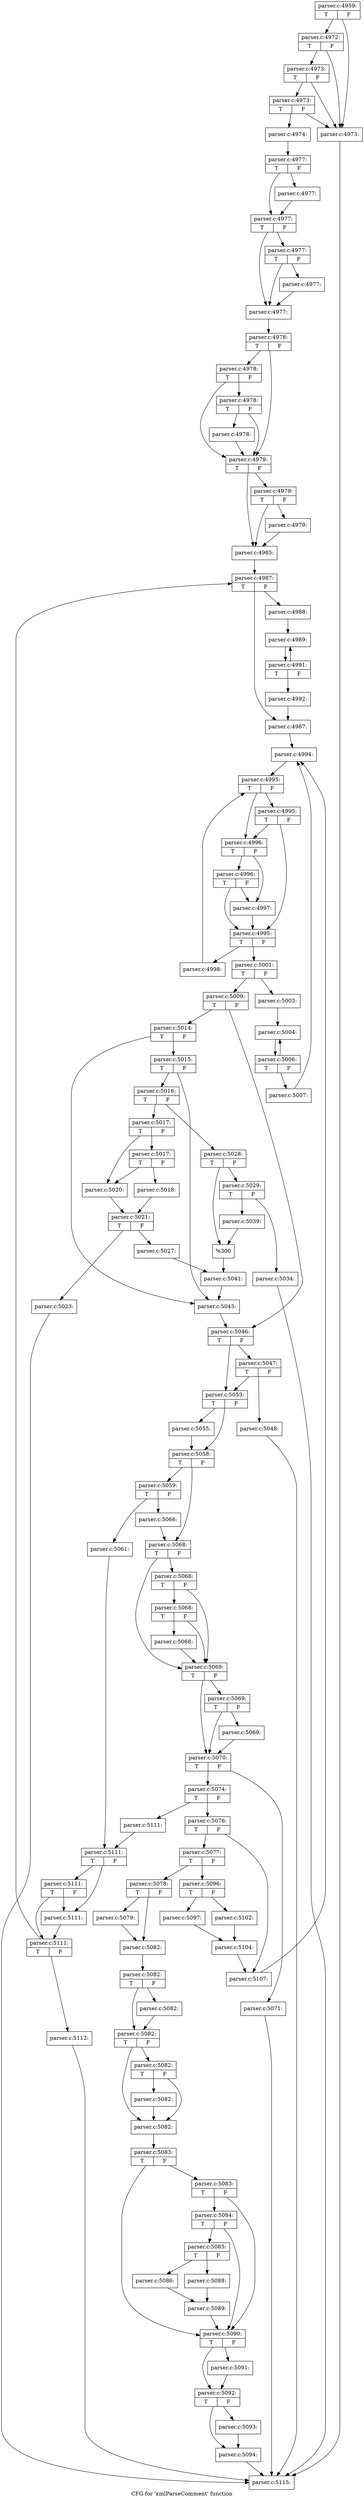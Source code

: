 digraph "CFG for 'xmlParseComment' function" {
	label="CFG for 'xmlParseComment' function";

	Node0x57199e0 [shape=record,label="{parser.c:4959:|{<s0>T|<s1>F}}"];
	Node0x57199e0 -> Node0x597bdc0;
	Node0x57199e0 -> Node0x597bf60;
	Node0x597bf60 [shape=record,label="{parser.c:4972:|{<s0>T|<s1>F}}"];
	Node0x597bf60 -> Node0x597bdc0;
	Node0x597bf60 -> Node0x597bee0;
	Node0x597bee0 [shape=record,label="{parser.c:4973:|{<s0>T|<s1>F}}"];
	Node0x597bee0 -> Node0x597bdc0;
	Node0x597bee0 -> Node0x597be60;
	Node0x597be60 [shape=record,label="{parser.c:4973:|{<s0>T|<s1>F}}"];
	Node0x597be60 -> Node0x597bdc0;
	Node0x597be60 -> Node0x597be10;
	Node0x597bdc0 [shape=record,label="{parser.c:4973:}"];
	Node0x597bdc0 -> Node0x594b530;
	Node0x597be10 [shape=record,label="{parser.c:4974:}"];
	Node0x597be10 -> Node0x597df00;
	Node0x597df00 [shape=record,label="{parser.c:4977:|{<s0>T|<s1>F}}"];
	Node0x597df00 -> Node0x597e9d0;
	Node0x597df00 -> Node0x597ea20;
	Node0x597e9d0 [shape=record,label="{parser.c:4977:}"];
	Node0x597e9d0 -> Node0x597ea20;
	Node0x597ea20 [shape=record,label="{parser.c:4977:|{<s0>T|<s1>F}}"];
	Node0x597ea20 -> Node0x597f100;
	Node0x597ea20 -> Node0x597f0b0;
	Node0x597f100 [shape=record,label="{parser.c:4977:|{<s0>T|<s1>F}}"];
	Node0x597f100 -> Node0x597f060;
	Node0x597f100 -> Node0x597f0b0;
	Node0x597f060 [shape=record,label="{parser.c:4977:}"];
	Node0x597f060 -> Node0x597f0b0;
	Node0x597f0b0 [shape=record,label="{parser.c:4977:}"];
	Node0x597f0b0 -> Node0x597de60;
	Node0x597de60 [shape=record,label="{parser.c:4978:|{<s0>T|<s1>F}}"];
	Node0x597de60 -> Node0x597fc10;
	Node0x597de60 -> Node0x597fb40;
	Node0x597fc10 [shape=record,label="{parser.c:4978:|{<s0>T|<s1>F}}"];
	Node0x597fc10 -> Node0x597fb90;
	Node0x597fc10 -> Node0x597fb40;
	Node0x597fb90 [shape=record,label="{parser.c:4978:|{<s0>T|<s1>F}}"];
	Node0x597fb90 -> Node0x597deb0;
	Node0x597fb90 -> Node0x597fb40;
	Node0x597deb0 [shape=record,label="{parser.c:4978:}"];
	Node0x597deb0 -> Node0x597fb40;
	Node0x597fb40 [shape=record,label="{parser.c:4979:|{<s0>T|<s1>F}}"];
	Node0x597fb40 -> Node0x5980ef0;
	Node0x597fb40 -> Node0x5980ea0;
	Node0x5980ef0 [shape=record,label="{parser.c:4979:|{<s0>T|<s1>F}}"];
	Node0x5980ef0 -> Node0x5980e50;
	Node0x5980ef0 -> Node0x5980ea0;
	Node0x5980e50 [shape=record,label="{parser.c:4979:}"];
	Node0x5980e50 -> Node0x5980ea0;
	Node0x5980ea0 [shape=record,label="{parser.c:4985:}"];
	Node0x5980ea0 -> Node0x5981ee0;
	Node0x5981ee0 [shape=record,label="{parser.c:4987:|{<s0>T|<s1>F}}"];
	Node0x5981ee0 -> Node0x56edce0;
	Node0x5981ee0 -> Node0x56edd30;
	Node0x56edce0 [shape=record,label="{parser.c:4988:}"];
	Node0x56edce0 -> Node0x56ee1e0;
	Node0x56ee1e0 [shape=record,label="{parser.c:4989:}"];
	Node0x56ee1e0 -> Node0x56ee190;
	Node0x56ee190 [shape=record,label="{parser.c:4991:|{<s0>T|<s1>F}}"];
	Node0x56ee190 -> Node0x56ee1e0;
	Node0x56ee190 -> Node0x56ee140;
	Node0x56ee140 [shape=record,label="{parser.c:4992:}"];
	Node0x56ee140 -> Node0x56edd30;
	Node0x56edd30 [shape=record,label="{parser.c:4987:}"];
	Node0x56edd30 -> Node0x5984d90;
	Node0x5984d90 [shape=record,label="{parser.c:4994:}"];
	Node0x5984d90 -> Node0x5985240;
	Node0x5985240 [shape=record,label="{parser.c:4995:|{<s0>T|<s1>F}}"];
	Node0x5985240 -> Node0x5985600;
	Node0x5985240 -> Node0x5985580;
	Node0x5985600 [shape=record,label="{parser.c:4995:|{<s0>T|<s1>F}}"];
	Node0x5985600 -> Node0x59854e0;
	Node0x5985600 -> Node0x5985580;
	Node0x5985580 [shape=record,label="{parser.c:4996:|{<s0>T|<s1>F}}"];
	Node0x5985580 -> Node0x5985bc0;
	Node0x5985580 -> Node0x5985530;
	Node0x5985bc0 [shape=record,label="{parser.c:4996:|{<s0>T|<s1>F}}"];
	Node0x5985bc0 -> Node0x59854e0;
	Node0x5985bc0 -> Node0x5985530;
	Node0x5985530 [shape=record,label="{parser.c:4997:}"];
	Node0x5985530 -> Node0x59854e0;
	Node0x59854e0 [shape=record,label="{parser.c:4995:|{<s0>T|<s1>F}}"];
	Node0x59854e0 -> Node0x5986220;
	Node0x59854e0 -> Node0x5985460;
	Node0x5986220 [shape=record,label="{parser.c:4998:}"];
	Node0x5986220 -> Node0x5985240;
	Node0x5985460 [shape=record,label="{parser.c:5001:|{<s0>T|<s1>F}}"];
	Node0x5985460 -> Node0x5986f60;
	Node0x5985460 -> Node0x5986fb0;
	Node0x5986f60 [shape=record,label="{parser.c:5003:}"];
	Node0x5986f60 -> Node0x5987490;
	Node0x5987490 [shape=record,label="{parser.c:5004:}"];
	Node0x5987490 -> Node0x5987440;
	Node0x5987440 [shape=record,label="{parser.c:5006:|{<s0>T|<s1>F}}"];
	Node0x5987440 -> Node0x5987490;
	Node0x5987440 -> Node0x59873f0;
	Node0x59873f0 [shape=record,label="{parser.c:5007:}"];
	Node0x59873f0 -> Node0x5984d90;
	Node0x5986fb0 [shape=record,label="{parser.c:5009:|{<s0>T|<s1>F}}"];
	Node0x5986fb0 -> Node0x5988a60;
	Node0x5986fb0 -> Node0x5988ab0;
	Node0x5988a60 [shape=record,label="{parser.c:5014:|{<s0>T|<s1>F}}"];
	Node0x5988a60 -> Node0x5988f10;
	Node0x5988a60 -> Node0x5988ec0;
	Node0x5988f10 [shape=record,label="{parser.c:5015:|{<s0>T|<s1>F}}"];
	Node0x5988f10 -> Node0x5988e70;
	Node0x5988f10 -> Node0x5988ec0;
	Node0x5988e70 [shape=record,label="{parser.c:5016:|{<s0>T|<s1>F}}"];
	Node0x5988e70 -> Node0x5989860;
	Node0x5988e70 -> Node0x5989900;
	Node0x5989860 [shape=record,label="{parser.c:5017:|{<s0>T|<s1>F}}"];
	Node0x5989860 -> Node0x5989d50;
	Node0x5989860 -> Node0x5989d00;
	Node0x5989d50 [shape=record,label="{parser.c:5017:|{<s0>T|<s1>F}}"];
	Node0x5989d50 -> Node0x5989c60;
	Node0x5989d50 -> Node0x5989d00;
	Node0x5989c60 [shape=record,label="{parser.c:5018:}"];
	Node0x5989c60 -> Node0x5989cb0;
	Node0x5989d00 [shape=record,label="{parser.c:5020:}"];
	Node0x5989d00 -> Node0x5989cb0;
	Node0x5989cb0 [shape=record,label="{parser.c:5021:|{<s0>T|<s1>F}}"];
	Node0x5989cb0 -> Node0x598ade0;
	Node0x5989cb0 -> Node0x598ae30;
	Node0x598ade0 [shape=record,label="{parser.c:5023:}"];
	Node0x598ade0 -> Node0x594b530;
	Node0x598ae30 [shape=record,label="{parser.c:5027:}"];
	Node0x598ae30 -> Node0x59898b0;
	Node0x5989900 [shape=record,label="{parser.c:5028:|{<s0>T|<s1>F}}"];
	Node0x5989900 -> Node0x598b8b0;
	Node0x5989900 -> Node0x598b900;
	Node0x598b8b0 [shape=record,label="{parser.c:5029:|{<s0>T|<s1>F}}"];
	Node0x598b8b0 -> Node0x598ca60;
	Node0x598b8b0 -> Node0x598cab0;
	Node0x598ca60 [shape=record,label="{parser.c:5034:}"];
	Node0x598ca60 -> Node0x594b530;
	Node0x598cab0 [shape=record,label="{parser.c:5039:}"];
	Node0x598cab0 -> Node0x598b900;
	Node0x598b900 [shape=record,label="{%300}"];
	Node0x598b900 -> Node0x59898b0;
	Node0x59898b0 [shape=record,label="{parser.c:5041:}"];
	Node0x59898b0 -> Node0x5988ec0;
	Node0x5988ec0 [shape=record,label="{parser.c:5045:}"];
	Node0x5988ec0 -> Node0x5988ab0;
	Node0x5988ab0 [shape=record,label="{parser.c:5046:|{<s0>T|<s1>F}}"];
	Node0x5988ab0 -> Node0x598e5e0;
	Node0x5988ab0 -> Node0x598e590;
	Node0x598e5e0 [shape=record,label="{parser.c:5047:|{<s0>T|<s1>F}}"];
	Node0x598e5e0 -> Node0x598ddc0;
	Node0x598e5e0 -> Node0x598e590;
	Node0x598ddc0 [shape=record,label="{parser.c:5048:}"];
	Node0x598ddc0 -> Node0x594b530;
	Node0x598e590 [shape=record,label="{parser.c:5053:|{<s0>T|<s1>F}}"];
	Node0x598e590 -> Node0x598feb0;
	Node0x598e590 -> Node0x598ff00;
	Node0x598feb0 [shape=record,label="{parser.c:5055:}"];
	Node0x598feb0 -> Node0x598ff00;
	Node0x598ff00 [shape=record,label="{parser.c:5058:|{<s0>T|<s1>F}}"];
	Node0x598ff00 -> Node0x5990da0;
	Node0x598ff00 -> Node0x5990df0;
	Node0x5990da0 [shape=record,label="{parser.c:5059:|{<s0>T|<s1>F}}"];
	Node0x5990da0 -> Node0x5991410;
	Node0x5990da0 -> Node0x5991460;
	Node0x5991410 [shape=record,label="{parser.c:5061:}"];
	Node0x5991410 -> Node0x5981e90;
	Node0x5991460 [shape=record,label="{parser.c:5066:}"];
	Node0x5991460 -> Node0x5990df0;
	Node0x5990df0 [shape=record,label="{parser.c:5068:|{<s0>T|<s1>F}}"];
	Node0x5990df0 -> Node0x5992ab0;
	Node0x5990df0 -> Node0x59929e0;
	Node0x5992ab0 [shape=record,label="{parser.c:5068:|{<s0>T|<s1>F}}"];
	Node0x5992ab0 -> Node0x5992a30;
	Node0x5992ab0 -> Node0x59929e0;
	Node0x5992a30 [shape=record,label="{parser.c:5068:|{<s0>T|<s1>F}}"];
	Node0x5992a30 -> Node0x5992990;
	Node0x5992a30 -> Node0x59929e0;
	Node0x5992990 [shape=record,label="{parser.c:5068:}"];
	Node0x5992990 -> Node0x59929e0;
	Node0x59929e0 [shape=record,label="{parser.c:5069:|{<s0>T|<s1>F}}"];
	Node0x59929e0 -> Node0x5993df0;
	Node0x59929e0 -> Node0x5993da0;
	Node0x5993df0 [shape=record,label="{parser.c:5069:|{<s0>T|<s1>F}}"];
	Node0x5993df0 -> Node0x5993d50;
	Node0x5993df0 -> Node0x5993da0;
	Node0x5993d50 [shape=record,label="{parser.c:5069:}"];
	Node0x5993d50 -> Node0x5993da0;
	Node0x5993da0 [shape=record,label="{parser.c:5070:|{<s0>T|<s1>F}}"];
	Node0x5993da0 -> Node0x59949e0;
	Node0x5993da0 -> Node0x5994a30;
	Node0x59949e0 [shape=record,label="{parser.c:5071:}"];
	Node0x59949e0 -> Node0x594b530;
	Node0x5994a30 [shape=record,label="{parser.c:5074:|{<s0>T|<s1>F}}"];
	Node0x5994a30 -> Node0x5995560;
	Node0x5994a30 -> Node0x59955b0;
	Node0x5995560 [shape=record,label="{parser.c:5076:|{<s0>T|<s1>F}}"];
	Node0x5995560 -> Node0x5995a60;
	Node0x5995560 -> Node0x5995ab0;
	Node0x5995a60 [shape=record,label="{parser.c:5077:|{<s0>T|<s1>F}}"];
	Node0x5995a60 -> Node0x5995f90;
	Node0x5995a60 -> Node0x5995fe0;
	Node0x5995f90 [shape=record,label="{parser.c:5078:|{<s0>T|<s1>F}}"];
	Node0x5995f90 -> Node0x59964c0;
	Node0x5995f90 -> Node0x5996510;
	Node0x59964c0 [shape=record,label="{parser.c:5079:}"];
	Node0x59964c0 -> Node0x5996510;
	Node0x5996510 [shape=record,label="{parser.c:5082:}"];
	Node0x5996510 -> Node0x5996f60;
	Node0x5996f60 [shape=record,label="{parser.c:5082:|{<s0>T|<s1>F}}"];
	Node0x5996f60 -> Node0x5997a30;
	Node0x5996f60 -> Node0x5997a80;
	Node0x5997a30 [shape=record,label="{parser.c:5082:}"];
	Node0x5997a30 -> Node0x5997a80;
	Node0x5997a80 [shape=record,label="{parser.c:5082:|{<s0>T|<s1>F}}"];
	Node0x5997a80 -> Node0x5998160;
	Node0x5997a80 -> Node0x5998110;
	Node0x5998160 [shape=record,label="{parser.c:5082:|{<s0>T|<s1>F}}"];
	Node0x5998160 -> Node0x59980c0;
	Node0x5998160 -> Node0x5998110;
	Node0x59980c0 [shape=record,label="{parser.c:5082:}"];
	Node0x59980c0 -> Node0x5998110;
	Node0x5998110 [shape=record,label="{parser.c:5082:}"];
	Node0x5998110 -> Node0x5996ec0;
	Node0x5996ec0 [shape=record,label="{parser.c:5083:|{<s0>T|<s1>F}}"];
	Node0x5996ec0 -> Node0x5998ca0;
	Node0x5996ec0 -> Node0x5998bd0;
	Node0x5998ca0 [shape=record,label="{parser.c:5083:|{<s0>T|<s1>F}}"];
	Node0x5998ca0 -> Node0x5998c20;
	Node0x5998ca0 -> Node0x5998bd0;
	Node0x5998c20 [shape=record,label="{parser.c:5084:|{<s0>T|<s1>F}}"];
	Node0x5998c20 -> Node0x5998bd0;
	Node0x5998c20 -> Node0x5996f10;
	Node0x5996f10 [shape=record,label="{parser.c:5085:|{<s0>T|<s1>F}}"];
	Node0x5996f10 -> Node0x5999830;
	Node0x5996f10 -> Node0x59998d0;
	Node0x5999830 [shape=record,label="{parser.c:5086:}"];
	Node0x5999830 -> Node0x5999880;
	Node0x59998d0 [shape=record,label="{parser.c:5088:}"];
	Node0x59998d0 -> Node0x5999880;
	Node0x5999880 [shape=record,label="{parser.c:5089:}"];
	Node0x5999880 -> Node0x5998bd0;
	Node0x5998bd0 [shape=record,label="{parser.c:5090:|{<s0>T|<s1>F}}"];
	Node0x5998bd0 -> Node0x599a9e0;
	Node0x5998bd0 -> Node0x599aa30;
	Node0x599a9e0 [shape=record,label="{parser.c:5091:}"];
	Node0x599a9e0 -> Node0x599aa30;
	Node0x599aa30 [shape=record,label="{parser.c:5092:|{<s0>T|<s1>F}}"];
	Node0x599aa30 -> Node0x599aee0;
	Node0x599aa30 -> Node0x599af30;
	Node0x599aee0 [shape=record,label="{parser.c:5093:}"];
	Node0x599aee0 -> Node0x599af30;
	Node0x599af30 [shape=record,label="{parser.c:5094:}"];
	Node0x599af30 -> Node0x594b530;
	Node0x5995fe0 [shape=record,label="{parser.c:5096:|{<s0>T|<s1>F}}"];
	Node0x5995fe0 -> Node0x599b7a0;
	Node0x5995fe0 -> Node0x599b840;
	Node0x599b7a0 [shape=record,label="{parser.c:5097:}"];
	Node0x599b7a0 -> Node0x599b7f0;
	Node0x599b840 [shape=record,label="{parser.c:5102:}"];
	Node0x599b840 -> Node0x599b7f0;
	Node0x599b7f0 [shape=record,label="{parser.c:5104:}"];
	Node0x599b7f0 -> Node0x5995ab0;
	Node0x5995ab0 [shape=record,label="{parser.c:5107:}"];
	Node0x5995ab0 -> Node0x5984d90;
	Node0x59955b0 [shape=record,label="{parser.c:5111:}"];
	Node0x59955b0 -> Node0x5981e90;
	Node0x5981e90 [shape=record,label="{parser.c:5111:|{<s0>T|<s1>F}}"];
	Node0x5981e90 -> Node0x599d380;
	Node0x5981e90 -> Node0x599d330;
	Node0x599d380 [shape=record,label="{parser.c:5111:|{<s0>T|<s1>F}}"];
	Node0x599d380 -> Node0x599d2e0;
	Node0x599d380 -> Node0x599d330;
	Node0x599d330 [shape=record,label="{parser.c:5111:}"];
	Node0x599d330 -> Node0x599d2e0;
	Node0x599d2e0 [shape=record,label="{parser.c:5111:|{<s0>T|<s1>F}}"];
	Node0x599d2e0 -> Node0x5981ee0;
	Node0x599d2e0 -> Node0x5981e40;
	Node0x5981e40 [shape=record,label="{parser.c:5112:}"];
	Node0x5981e40 -> Node0x594b530;
	Node0x594b530 [shape=record,label="{parser.c:5115:}"];
}

